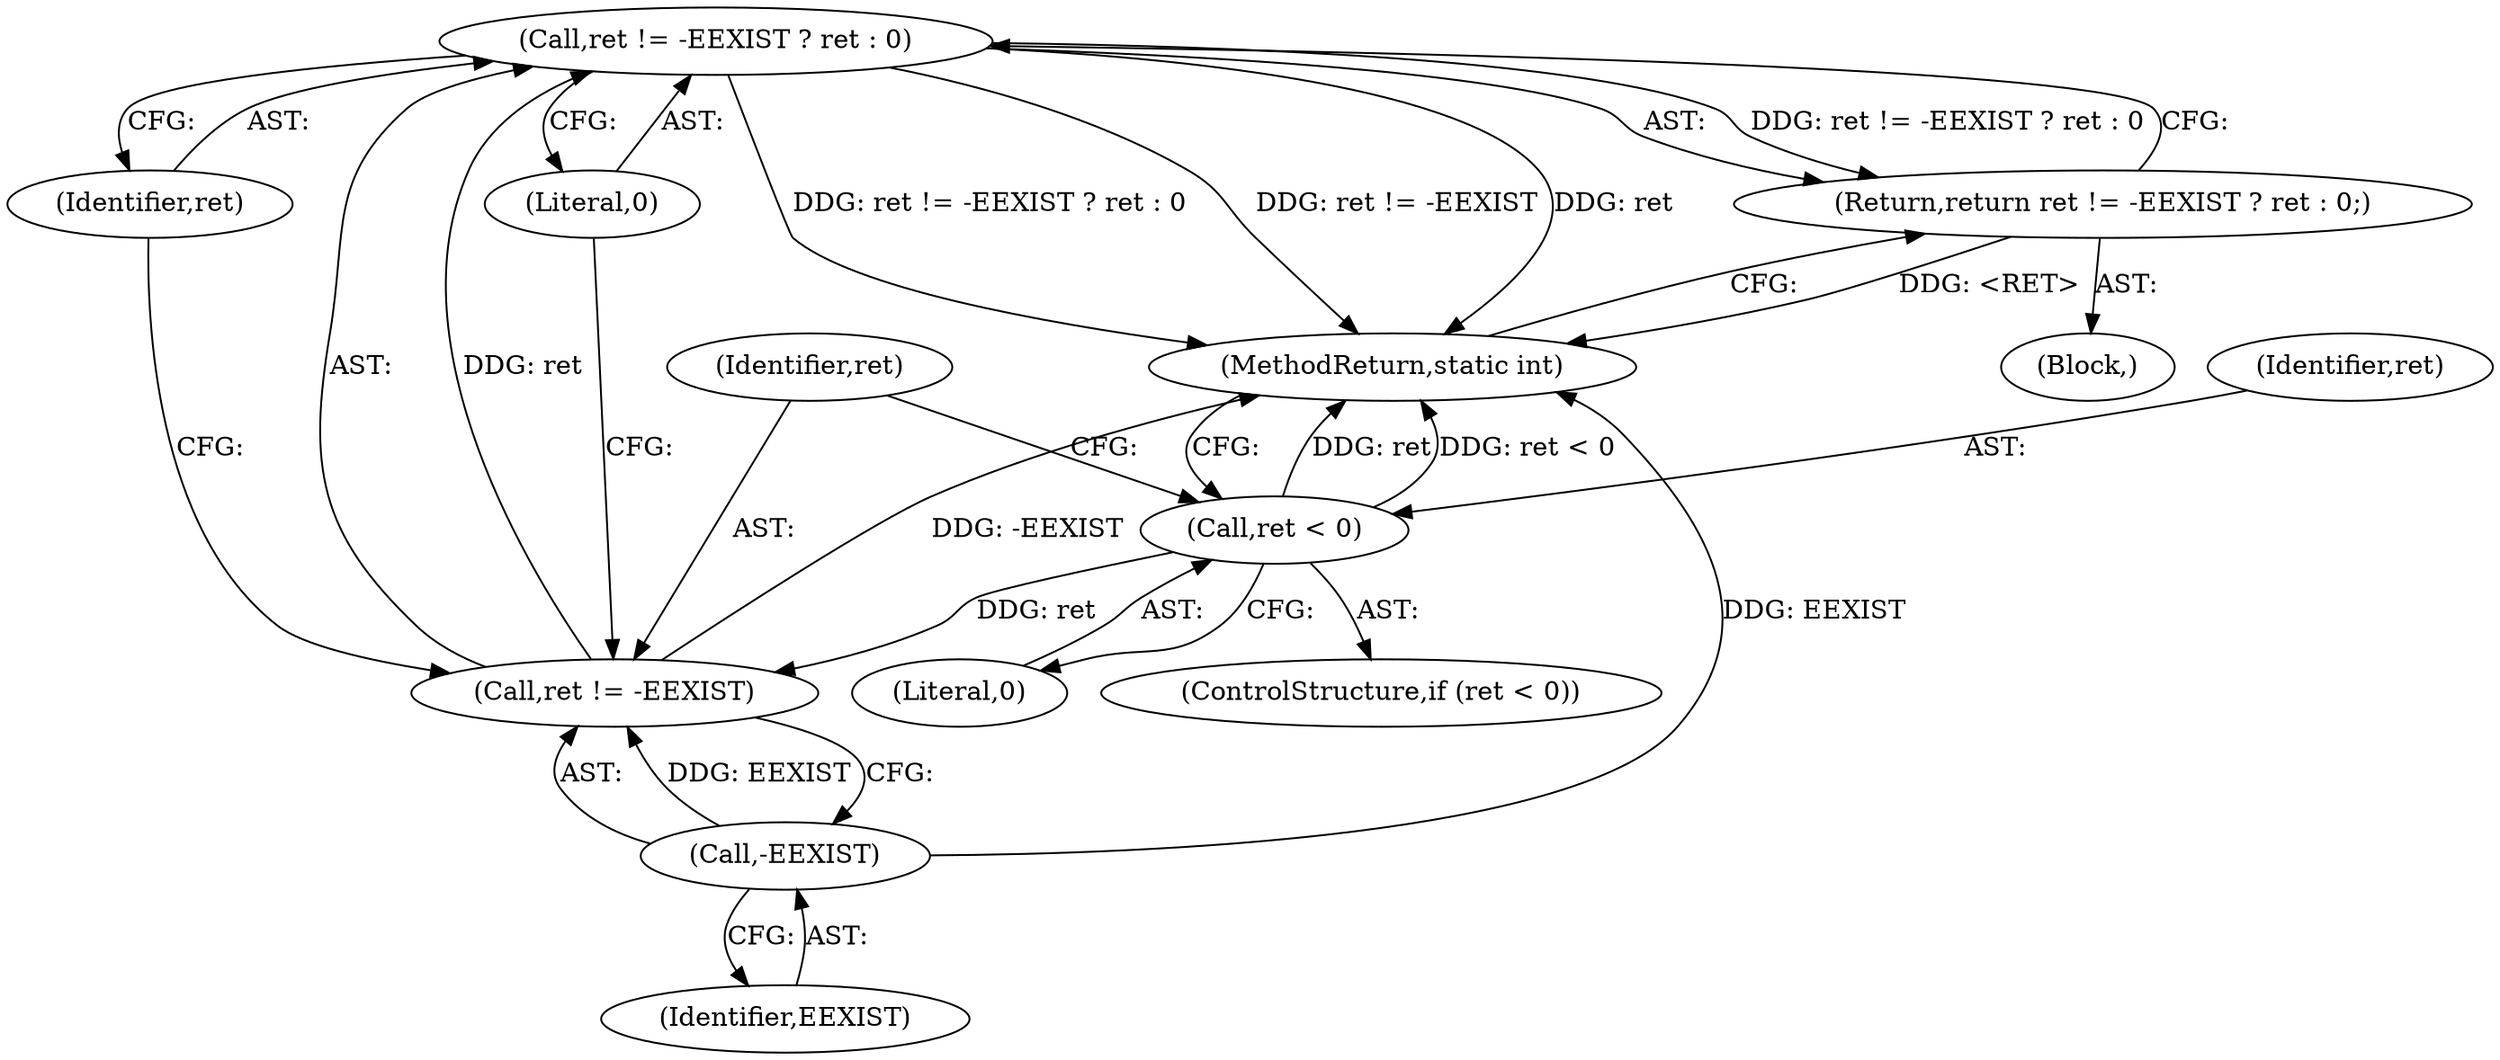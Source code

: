 digraph "1_linux_c9f838d104fed6f2f61d68164712e3204bf5271b_0@del" {
"1000114" [label="(Call,ret != -EEXIST ? ret : 0)"];
"1000115" [label="(Call,ret != -EEXIST)"];
"1000109" [label="(Call,ret < 0)"];
"1000117" [label="(Call,-EEXIST)"];
"1000113" [label="(Return,return ret != -EEXIST ? ret : 0;)"];
"1000120" [label="(Literal,0)"];
"1000115" [label="(Call,ret != -EEXIST)"];
"1000111" [label="(Literal,0)"];
"1000117" [label="(Call,-EEXIST)"];
"1000118" [label="(Identifier,EEXIST)"];
"1000114" [label="(Call,ret != -EEXIST ? ret : 0)"];
"1000119" [label="(Identifier,ret)"];
"1000108" [label="(ControlStructure,if (ret < 0))"];
"1000113" [label="(Return,return ret != -EEXIST ? ret : 0;)"];
"1000121" [label="(MethodReturn,static int)"];
"1000109" [label="(Call,ret < 0)"];
"1000110" [label="(Identifier,ret)"];
"1000112" [label="(Block,)"];
"1000116" [label="(Identifier,ret)"];
"1000114" -> "1000113"  [label="AST: "];
"1000114" -> "1000119"  [label="CFG: "];
"1000114" -> "1000120"  [label="CFG: "];
"1000115" -> "1000114"  [label="AST: "];
"1000119" -> "1000114"  [label="AST: "];
"1000120" -> "1000114"  [label="AST: "];
"1000113" -> "1000114"  [label="CFG: "];
"1000114" -> "1000121"  [label="DDG: ret != -EEXIST ? ret : 0"];
"1000114" -> "1000121"  [label="DDG: ret != -EEXIST"];
"1000114" -> "1000121"  [label="DDG: ret"];
"1000114" -> "1000113"  [label="DDG: ret != -EEXIST ? ret : 0"];
"1000115" -> "1000114"  [label="DDG: ret"];
"1000115" -> "1000117"  [label="CFG: "];
"1000116" -> "1000115"  [label="AST: "];
"1000117" -> "1000115"  [label="AST: "];
"1000119" -> "1000115"  [label="CFG: "];
"1000120" -> "1000115"  [label="CFG: "];
"1000115" -> "1000121"  [label="DDG: -EEXIST"];
"1000109" -> "1000115"  [label="DDG: ret"];
"1000117" -> "1000115"  [label="DDG: EEXIST"];
"1000109" -> "1000108"  [label="AST: "];
"1000109" -> "1000111"  [label="CFG: "];
"1000110" -> "1000109"  [label="AST: "];
"1000111" -> "1000109"  [label="AST: "];
"1000116" -> "1000109"  [label="CFG: "];
"1000121" -> "1000109"  [label="CFG: "];
"1000109" -> "1000121"  [label="DDG: ret"];
"1000109" -> "1000121"  [label="DDG: ret < 0"];
"1000117" -> "1000118"  [label="CFG: "];
"1000118" -> "1000117"  [label="AST: "];
"1000117" -> "1000121"  [label="DDG: EEXIST"];
"1000113" -> "1000112"  [label="AST: "];
"1000121" -> "1000113"  [label="CFG: "];
"1000113" -> "1000121"  [label="DDG: <RET>"];
}
